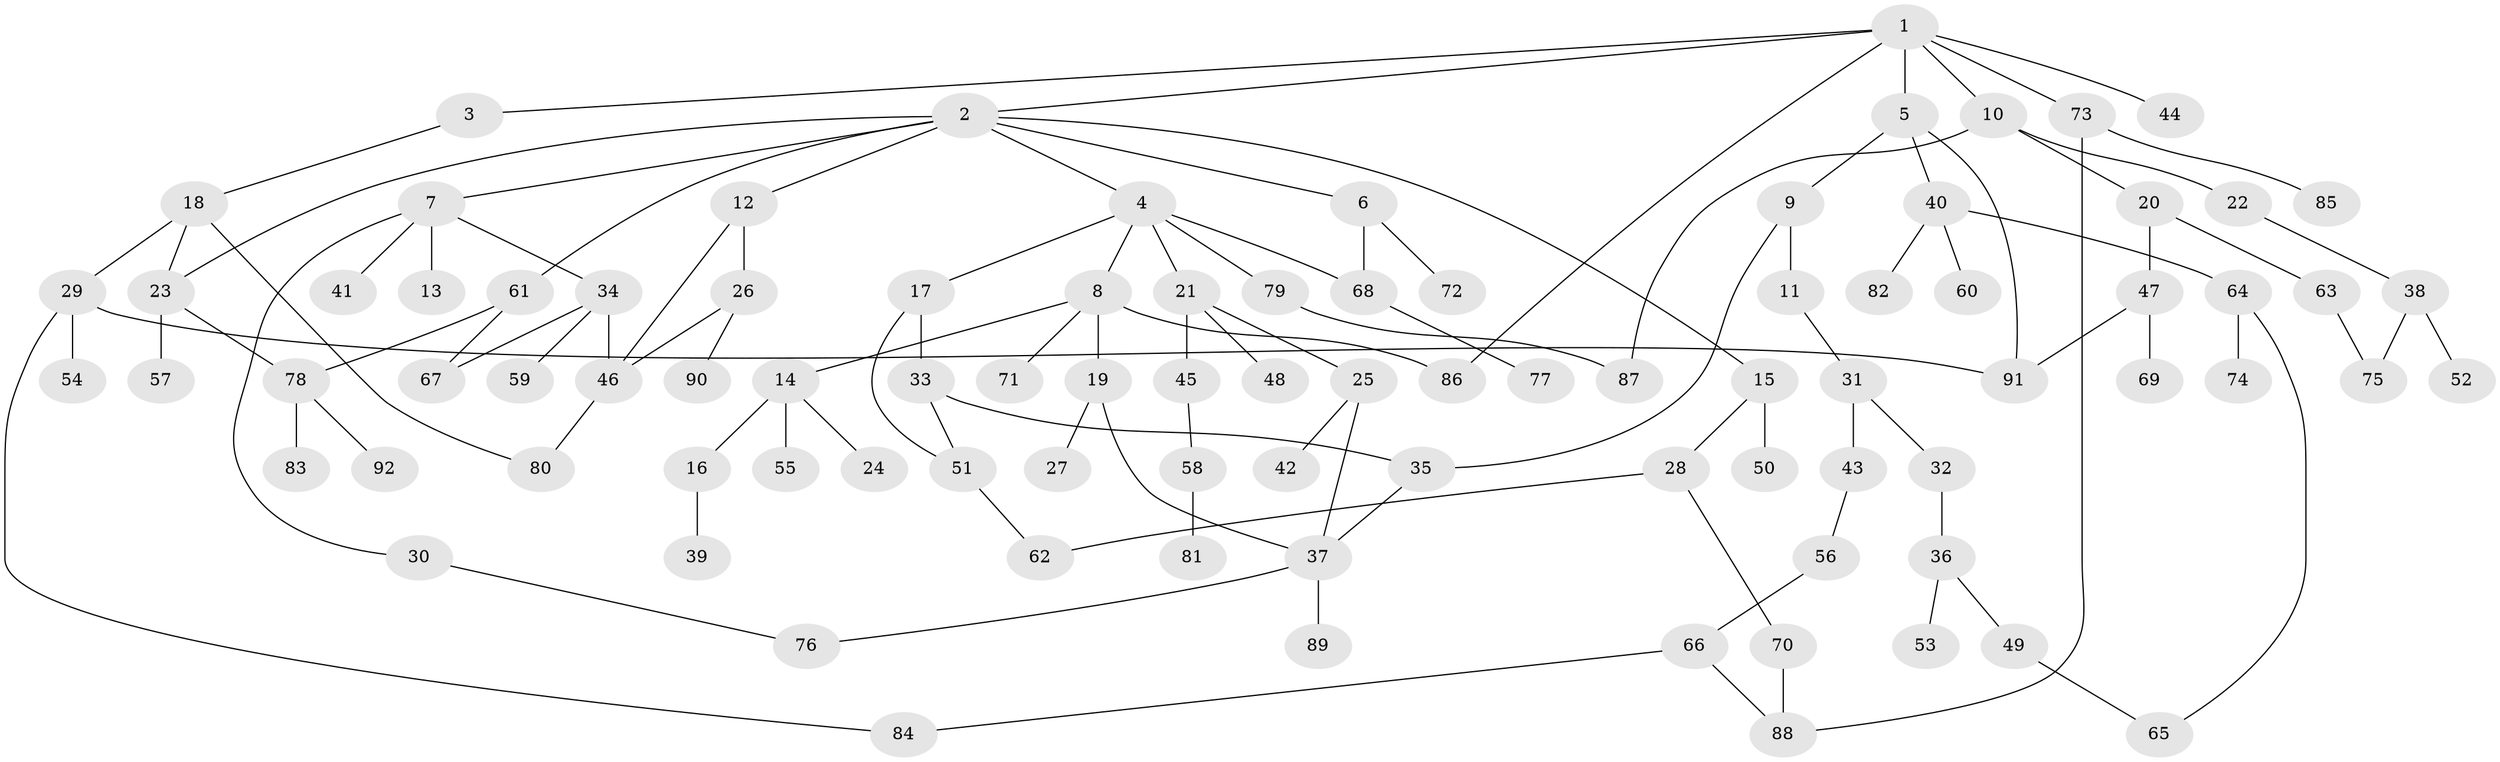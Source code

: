 // coarse degree distribution, {7: 0.03125, 9: 0.015625, 2: 0.296875, 6: 0.03125, 5: 0.046875, 4: 0.140625, 1: 0.328125, 3: 0.109375}
// Generated by graph-tools (version 1.1) at 2025/23/03/03/25 07:23:34]
// undirected, 92 vertices, 113 edges
graph export_dot {
graph [start="1"]
  node [color=gray90,style=filled];
  1;
  2;
  3;
  4;
  5;
  6;
  7;
  8;
  9;
  10;
  11;
  12;
  13;
  14;
  15;
  16;
  17;
  18;
  19;
  20;
  21;
  22;
  23;
  24;
  25;
  26;
  27;
  28;
  29;
  30;
  31;
  32;
  33;
  34;
  35;
  36;
  37;
  38;
  39;
  40;
  41;
  42;
  43;
  44;
  45;
  46;
  47;
  48;
  49;
  50;
  51;
  52;
  53;
  54;
  55;
  56;
  57;
  58;
  59;
  60;
  61;
  62;
  63;
  64;
  65;
  66;
  67;
  68;
  69;
  70;
  71;
  72;
  73;
  74;
  75;
  76;
  77;
  78;
  79;
  80;
  81;
  82;
  83;
  84;
  85;
  86;
  87;
  88;
  89;
  90;
  91;
  92;
  1 -- 2;
  1 -- 3;
  1 -- 5;
  1 -- 10;
  1 -- 44;
  1 -- 73;
  1 -- 86;
  2 -- 4;
  2 -- 6;
  2 -- 7;
  2 -- 12;
  2 -- 15;
  2 -- 61;
  2 -- 23;
  3 -- 18;
  4 -- 8;
  4 -- 17;
  4 -- 21;
  4 -- 68;
  4 -- 79;
  5 -- 9;
  5 -- 40;
  5 -- 91;
  6 -- 72;
  6 -- 68;
  7 -- 13;
  7 -- 30;
  7 -- 34;
  7 -- 41;
  8 -- 14;
  8 -- 19;
  8 -- 71;
  8 -- 86;
  9 -- 11;
  9 -- 35;
  10 -- 20;
  10 -- 22;
  10 -- 87;
  11 -- 31;
  12 -- 26;
  12 -- 46;
  14 -- 16;
  14 -- 24;
  14 -- 55;
  15 -- 28;
  15 -- 50;
  16 -- 39;
  17 -- 33;
  17 -- 51;
  18 -- 23;
  18 -- 29;
  18 -- 80;
  19 -- 27;
  19 -- 37;
  20 -- 47;
  20 -- 63;
  21 -- 25;
  21 -- 45;
  21 -- 48;
  22 -- 38;
  23 -- 57;
  23 -- 78;
  25 -- 42;
  25 -- 37;
  26 -- 90;
  26 -- 46;
  28 -- 70;
  28 -- 62;
  29 -- 54;
  29 -- 84;
  29 -- 91;
  30 -- 76;
  31 -- 32;
  31 -- 43;
  32 -- 36;
  33 -- 35;
  33 -- 51;
  34 -- 59;
  34 -- 67;
  34 -- 46;
  35 -- 37;
  36 -- 49;
  36 -- 53;
  37 -- 76;
  37 -- 89;
  38 -- 52;
  38 -- 75;
  40 -- 60;
  40 -- 64;
  40 -- 82;
  43 -- 56;
  45 -- 58;
  46 -- 80;
  47 -- 69;
  47 -- 91;
  49 -- 65;
  51 -- 62;
  56 -- 66;
  58 -- 81;
  61 -- 78;
  61 -- 67;
  63 -- 75;
  64 -- 65;
  64 -- 74;
  66 -- 84;
  66 -- 88;
  68 -- 77;
  70 -- 88;
  73 -- 85;
  73 -- 88;
  78 -- 83;
  78 -- 92;
  79 -- 87;
}
